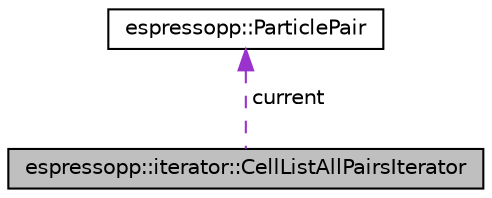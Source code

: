 digraph G
{
  edge [fontname="Helvetica",fontsize="10",labelfontname="Helvetica",labelfontsize="10"];
  node [fontname="Helvetica",fontsize="10",shape=record];
  Node1 [label="espressopp::iterator::CellListAllPairsIterator",height=0.2,width=0.4,color="black", fillcolor="grey75", style="filled" fontcolor="black"];
  Node2 -> Node1 [dir="back",color="darkorchid3",fontsize="10",style="dashed",label=" current" ,fontname="Helvetica"];
  Node2 [label="espressopp::ParticlePair",height=0.2,width=0.4,color="black", fillcolor="white", style="filled",URL="$classespressopp_1_1ParticlePair.html"];
}
